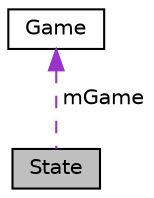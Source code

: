 digraph "State"
    {
    // LATEX_PDF_SIZE
  bgcolor = "transparent";
edge [fontname = "Helvetica",fontsize = "10",labelfontname = "Helvetica",labelfontsize = "10"];
node [fontname = "Helvetica",fontsize = "10",shape = record];
Node1 [label = "State",height = 0.2,width = 0.4,color = "black", fillcolor = "grey75", style = "filled", fontcolor = "black",tooltip = "Abstract class for Game State."];
Node2 -> Node1 [dir = "back",color = "darkorchid3",fontsize = "10",style = "dashed",label = " mGame" ,fontname = "Helvetica"];
Node2 [label = "Game",height = 0.2,width = 0.4,color = "black",URL = "$class_game.html",tooltip = "Class for Game."];
}
